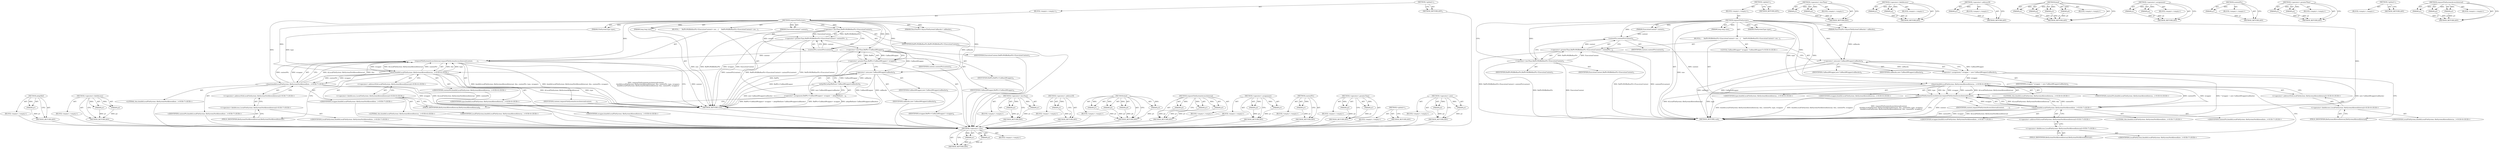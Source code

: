 digraph "requestFileSystemAccessInternal" {
vulnerable_95 [label=<(METHOD,adoptRef)>];
vulnerable_96 [label=<(PARAM,p1)>];
vulnerable_97 [label=<(BLOCK,&lt;empty&gt;,&lt;empty&gt;)>];
vulnerable_98 [label=<(METHOD_RETURN,ANY)>];
vulnerable_121 [label=<(METHOD,&lt;operator&gt;.fieldAccess)>];
vulnerable_122 [label=<(PARAM,p1)>];
vulnerable_123 [label=<(PARAM,p2)>];
vulnerable_124 [label=<(BLOCK,&lt;empty&gt;,&lt;empty&gt;)>];
vulnerable_125 [label=<(METHOD_RETURN,ANY)>];
vulnerable_6 [label=<(METHOD,&lt;global&gt;)<SUB>1</SUB>>];
vulnerable_7 [label=<(BLOCK,&lt;empty&gt;,&lt;empty&gt;)<SUB>1</SUB>>];
vulnerable_8 [label=<(METHOD,requestFileSystem)<SUB>1</SUB>>];
vulnerable_9 [label=<(PARAM,ExecutionContext* context)<SUB>1</SUB>>];
vulnerable_10 [label=<(PARAM,FileSystemType type)<SUB>1</SUB>>];
vulnerable_11 [label=<(PARAM,long long size)<SUB>1</SUB>>];
vulnerable_12 [label=<(PARAM,PassOwnPtr&lt;AsyncFileSystemCallbacks&gt; callbacks)<SUB>1</SUB>>];
vulnerable_13 [label=<(BLOCK,{
     RefPtrWillBeRawPtr&lt;ExecutionContext&gt; con...,{
     RefPtrWillBeRawPtr&lt;ExecutionContext&gt; con...)<SUB>2</SUB>>];
vulnerable_14 [label=<(&lt;operator&gt;.greaterThan,RefPtrWillBeRawPtr&lt;ExecutionContext&gt; contextPtr...)<SUB>3</SUB>>];
vulnerable_15 [label=<(&lt;operator&gt;.lessThan,RefPtrWillBeRawPtr&lt;ExecutionContext)<SUB>3</SUB>>];
vulnerable_16 [label=<(IDENTIFIER,RefPtrWillBeRawPtr,RefPtrWillBeRawPtr&lt;ExecutionContext)<SUB>3</SUB>>];
vulnerable_17 [label=<(IDENTIFIER,ExecutionContext,RefPtrWillBeRawPtr&lt;ExecutionContext)<SUB>3</SUB>>];
vulnerable_18 [label=<(contextPtr,contextPtr(context))<SUB>3</SUB>>];
vulnerable_19 [label=<(IDENTIFIER,context,contextPtr(context))<SUB>3</SUB>>];
vulnerable_20 [label=<(&lt;operator&gt;.assignment,RefPtr&lt;CallbackWrapper&gt; wrapper = adoptRef(new ...)<SUB>4</SUB>>];
vulnerable_21 [label=<(&lt;operator&gt;.greaterThan,RefPtr&lt;CallbackWrapper&gt; wrapper)<SUB>4</SUB>>];
vulnerable_22 [label=<(&lt;operator&gt;.lessThan,RefPtr&lt;CallbackWrapper)<SUB>4</SUB>>];
vulnerable_23 [label=<(IDENTIFIER,RefPtr,RefPtr&lt;CallbackWrapper)<SUB>4</SUB>>];
vulnerable_24 [label=<(IDENTIFIER,CallbackWrapper,RefPtr&lt;CallbackWrapper)<SUB>4</SUB>>];
vulnerable_25 [label=<(IDENTIFIER,wrapper,RefPtr&lt;CallbackWrapper&gt; wrapper)<SUB>4</SUB>>];
vulnerable_26 [label=<(adoptRef,adoptRef(new CallbackWrapper(callbacks)))<SUB>4</SUB>>];
vulnerable_27 [label=<(&lt;operator&gt;.new,new CallbackWrapper(callbacks))<SUB>4</SUB>>];
vulnerable_28 [label=<(IDENTIFIER,CallbackWrapper,new CallbackWrapper(callbacks))<SUB>4</SUB>>];
vulnerable_29 [label=<(IDENTIFIER,callbacks,new CallbackWrapper(callbacks))<SUB>4</SUB>>];
vulnerable_30 [label=<(requestFileSystemAccessInternal,requestFileSystemAccessInternal(context,
      ...)<SUB>5</SUB>>];
vulnerable_31 [label=<(IDENTIFIER,context,requestFileSystemAccessInternal(context,
      ...)<SUB>5</SUB>>];
vulnerable_32 [label="<(bind,bind(&amp;LocalFileSystem::fileSystemAllowedInterna...)<SUB>6</SUB>>"];
vulnerable_33 [label="<(&lt;operator&gt;.addressOf,&amp;LocalFileSystem::fileSystemAllowedInternal)<SUB>6</SUB>>"];
vulnerable_34 [label="<(&lt;operator&gt;.fieldAccess,LocalFileSystem::fileSystemAllowedInternal)<SUB>6</SUB>>"];
vulnerable_35 [label="<(IDENTIFIER,LocalFileSystem,bind(&amp;LocalFileSystem::fileSystemAllowedInterna...)<SUB>6</SUB>>"];
vulnerable_36 [label=<(FIELD_IDENTIFIER,fileSystemAllowedInternal,fileSystemAllowedInternal)<SUB>6</SUB>>];
vulnerable_37 [label="<(LITERAL,this,bind(&amp;LocalFileSystem::fileSystemAllowedInterna...)<SUB>6</SUB>>"];
vulnerable_38 [label="<(IDENTIFIER,contextPtr,bind(&amp;LocalFileSystem::fileSystemAllowedInterna...)<SUB>6</SUB>>"];
vulnerable_39 [label="<(IDENTIFIER,type,bind(&amp;LocalFileSystem::fileSystemAllowedInterna...)<SUB>6</SUB>>"];
vulnerable_40 [label="<(IDENTIFIER,wrapper,bind(&amp;LocalFileSystem::fileSystemAllowedInterna...)<SUB>6</SUB>>"];
vulnerable_41 [label="<(bind,bind(&amp;LocalFileSystem::fileSystemNotAllowedInte...)<SUB>7</SUB>>"];
vulnerable_42 [label="<(&lt;operator&gt;.addressOf,&amp;LocalFileSystem::fileSystemNotAllowedInternal)<SUB>7</SUB>>"];
vulnerable_43 [label="<(&lt;operator&gt;.fieldAccess,LocalFileSystem::fileSystemNotAllowedInternal)<SUB>7</SUB>>"];
vulnerable_44 [label="<(IDENTIFIER,LocalFileSystem,bind(&amp;LocalFileSystem::fileSystemNotAllowedInte...)<SUB>7</SUB>>"];
vulnerable_45 [label=<(FIELD_IDENTIFIER,fileSystemNotAllowedInternal,fileSystemNotAllowedInternal)<SUB>7</SUB>>];
vulnerable_46 [label="<(LITERAL,this,bind(&amp;LocalFileSystem::fileSystemNotAllowedInte...)<SUB>7</SUB>>"];
vulnerable_47 [label="<(IDENTIFIER,contextPtr,bind(&amp;LocalFileSystem::fileSystemNotAllowedInte...)<SUB>7</SUB>>"];
vulnerable_48 [label="<(IDENTIFIER,wrapper,bind(&amp;LocalFileSystem::fileSystemNotAllowedInte...)<SUB>7</SUB>>"];
vulnerable_49 [label=<(METHOD_RETURN,void)<SUB>1</SUB>>];
vulnerable_51 [label=<(METHOD_RETURN,ANY)<SUB>1</SUB>>];
vulnerable_81 [label=<(METHOD,&lt;operator&gt;.lessThan)>];
vulnerable_82 [label=<(PARAM,p1)>];
vulnerable_83 [label=<(PARAM,p2)>];
vulnerable_84 [label=<(BLOCK,&lt;empty&gt;,&lt;empty&gt;)>];
vulnerable_85 [label=<(METHOD_RETURN,ANY)>];
vulnerable_117 [label=<(METHOD,&lt;operator&gt;.addressOf)>];
vulnerable_118 [label=<(PARAM,p1)>];
vulnerable_119 [label=<(BLOCK,&lt;empty&gt;,&lt;empty&gt;)>];
vulnerable_120 [label=<(METHOD_RETURN,ANY)>];
vulnerable_110 [label=<(METHOD,bind)>];
vulnerable_111 [label=<(PARAM,p1)>];
vulnerable_112 [label=<(PARAM,p2)>];
vulnerable_113 [label=<(PARAM,p3)>];
vulnerable_114 [label=<(PARAM,p4)>];
vulnerable_115 [label=<(BLOCK,&lt;empty&gt;,&lt;empty&gt;)>];
vulnerable_116 [label=<(METHOD_RETURN,ANY)>];
vulnerable_104 [label=<(METHOD,requestFileSystemAccessInternal)>];
vulnerable_105 [label=<(PARAM,p1)>];
vulnerable_106 [label=<(PARAM,p2)>];
vulnerable_107 [label=<(PARAM,p3)>];
vulnerable_108 [label=<(BLOCK,&lt;empty&gt;,&lt;empty&gt;)>];
vulnerable_109 [label=<(METHOD_RETURN,ANY)>];
vulnerable_90 [label=<(METHOD,&lt;operator&gt;.assignment)>];
vulnerable_91 [label=<(PARAM,p1)>];
vulnerable_92 [label=<(PARAM,p2)>];
vulnerable_93 [label=<(BLOCK,&lt;empty&gt;,&lt;empty&gt;)>];
vulnerable_94 [label=<(METHOD_RETURN,ANY)>];
vulnerable_86 [label=<(METHOD,contextPtr)>];
vulnerable_87 [label=<(PARAM,p1)>];
vulnerable_88 [label=<(BLOCK,&lt;empty&gt;,&lt;empty&gt;)>];
vulnerable_89 [label=<(METHOD_RETURN,ANY)>];
vulnerable_76 [label=<(METHOD,&lt;operator&gt;.greaterThan)>];
vulnerable_77 [label=<(PARAM,p1)>];
vulnerable_78 [label=<(PARAM,p2)>];
vulnerable_79 [label=<(BLOCK,&lt;empty&gt;,&lt;empty&gt;)>];
vulnerable_80 [label=<(METHOD_RETURN,ANY)>];
vulnerable_70 [label=<(METHOD,&lt;global&gt;)<SUB>1</SUB>>];
vulnerable_71 [label=<(BLOCK,&lt;empty&gt;,&lt;empty&gt;)>];
vulnerable_72 [label=<(METHOD_RETURN,ANY)>];
vulnerable_99 [label=<(METHOD,&lt;operator&gt;.new)>];
vulnerable_100 [label=<(PARAM,p1)>];
vulnerable_101 [label=<(PARAM,p2)>];
vulnerable_102 [label=<(BLOCK,&lt;empty&gt;,&lt;empty&gt;)>];
vulnerable_103 [label=<(METHOD_RETURN,ANY)>];
fixed_93 [label=<(METHOD,&lt;operator&gt;.new)>];
fixed_94 [label=<(PARAM,p1)>];
fixed_95 [label=<(PARAM,p2)>];
fixed_96 [label=<(BLOCK,&lt;empty&gt;,&lt;empty&gt;)>];
fixed_97 [label=<(METHOD_RETURN,ANY)>];
fixed_6 [label=<(METHOD,&lt;global&gt;)<SUB>1</SUB>>];
fixed_7 [label=<(BLOCK,&lt;empty&gt;,&lt;empty&gt;)<SUB>1</SUB>>];
fixed_8 [label=<(METHOD,requestFileSystem)<SUB>1</SUB>>];
fixed_9 [label=<(PARAM,ExecutionContext* context)<SUB>1</SUB>>];
fixed_10 [label=<(PARAM,FileSystemType type)<SUB>1</SUB>>];
fixed_11 [label=<(PARAM,long long size)<SUB>1</SUB>>];
fixed_12 [label=<(PARAM,PassOwnPtr&lt;AsyncFileSystemCallbacks&gt; callbacks)<SUB>1</SUB>>];
fixed_13 [label=<(BLOCK,{
     RefPtrWillBeRawPtr&lt;ExecutionContext&gt; con...,{
     RefPtrWillBeRawPtr&lt;ExecutionContext&gt; con...)<SUB>2</SUB>>];
fixed_14 [label=<(&lt;operator&gt;.greaterThan,RefPtrWillBeRawPtr&lt;ExecutionContext&gt; contextPtr...)<SUB>3</SUB>>];
fixed_15 [label=<(&lt;operator&gt;.lessThan,RefPtrWillBeRawPtr&lt;ExecutionContext)<SUB>3</SUB>>];
fixed_16 [label=<(IDENTIFIER,RefPtrWillBeRawPtr,RefPtrWillBeRawPtr&lt;ExecutionContext)<SUB>3</SUB>>];
fixed_17 [label=<(IDENTIFIER,ExecutionContext,RefPtrWillBeRawPtr&lt;ExecutionContext)<SUB>3</SUB>>];
fixed_18 [label=<(contextPtr,contextPtr(context))<SUB>3</SUB>>];
fixed_19 [label=<(IDENTIFIER,context,contextPtr(context))<SUB>3</SUB>>];
fixed_20 [label="<(LOCAL,CallbackWrapper* wrapper: CallbackWrapper*)<SUB>4</SUB>>"];
fixed_21 [label=<(&lt;operator&gt;.assignment,* wrapper = new CallbackWrapper(callbacks))<SUB>4</SUB>>];
fixed_22 [label=<(IDENTIFIER,wrapper,* wrapper = new CallbackWrapper(callbacks))<SUB>4</SUB>>];
fixed_23 [label=<(&lt;operator&gt;.new,new CallbackWrapper(callbacks))<SUB>4</SUB>>];
fixed_24 [label=<(IDENTIFIER,CallbackWrapper,new CallbackWrapper(callbacks))<SUB>4</SUB>>];
fixed_25 [label=<(IDENTIFIER,callbacks,new CallbackWrapper(callbacks))<SUB>4</SUB>>];
fixed_26 [label=<(requestFileSystemAccessInternal,requestFileSystemAccessInternal(context,
      ...)<SUB>5</SUB>>];
fixed_27 [label=<(IDENTIFIER,context,requestFileSystemAccessInternal(context,
      ...)<SUB>5</SUB>>];
fixed_28 [label="<(bind,bind(&amp;LocalFileSystem::fileSystemAllowedInterna...)<SUB>6</SUB>>"];
fixed_29 [label="<(&lt;operator&gt;.addressOf,&amp;LocalFileSystem::fileSystemAllowedInternal)<SUB>6</SUB>>"];
fixed_30 [label="<(&lt;operator&gt;.fieldAccess,LocalFileSystem::fileSystemAllowedInternal)<SUB>6</SUB>>"];
fixed_31 [label="<(IDENTIFIER,LocalFileSystem,bind(&amp;LocalFileSystem::fileSystemAllowedInterna...)<SUB>6</SUB>>"];
fixed_32 [label=<(FIELD_IDENTIFIER,fileSystemAllowedInternal,fileSystemAllowedInternal)<SUB>6</SUB>>];
fixed_33 [label="<(LITERAL,this,bind(&amp;LocalFileSystem::fileSystemAllowedInterna...)<SUB>6</SUB>>"];
fixed_34 [label="<(IDENTIFIER,contextPtr,bind(&amp;LocalFileSystem::fileSystemAllowedInterna...)<SUB>6</SUB>>"];
fixed_35 [label="<(IDENTIFIER,type,bind(&amp;LocalFileSystem::fileSystemAllowedInterna...)<SUB>6</SUB>>"];
fixed_36 [label="<(IDENTIFIER,wrapper,bind(&amp;LocalFileSystem::fileSystemAllowedInterna...)<SUB>6</SUB>>"];
fixed_37 [label="<(bind,bind(&amp;LocalFileSystem::fileSystemNotAllowedInte...)<SUB>7</SUB>>"];
fixed_38 [label="<(&lt;operator&gt;.addressOf,&amp;LocalFileSystem::fileSystemNotAllowedInternal)<SUB>7</SUB>>"];
fixed_39 [label="<(&lt;operator&gt;.fieldAccess,LocalFileSystem::fileSystemNotAllowedInternal)<SUB>7</SUB>>"];
fixed_40 [label="<(IDENTIFIER,LocalFileSystem,bind(&amp;LocalFileSystem::fileSystemNotAllowedInte...)<SUB>7</SUB>>"];
fixed_41 [label=<(FIELD_IDENTIFIER,fileSystemNotAllowedInternal,fileSystemNotAllowedInternal)<SUB>7</SUB>>];
fixed_42 [label="<(LITERAL,this,bind(&amp;LocalFileSystem::fileSystemNotAllowedInte...)<SUB>7</SUB>>"];
fixed_43 [label="<(IDENTIFIER,contextPtr,bind(&amp;LocalFileSystem::fileSystemNotAllowedInte...)<SUB>7</SUB>>"];
fixed_44 [label="<(IDENTIFIER,wrapper,bind(&amp;LocalFileSystem::fileSystemNotAllowedInte...)<SUB>7</SUB>>"];
fixed_45 [label=<(METHOD_RETURN,void)<SUB>1</SUB>>];
fixed_47 [label=<(METHOD_RETURN,ANY)<SUB>1</SUB>>];
fixed_79 [label=<(METHOD,&lt;operator&gt;.lessThan)>];
fixed_80 [label=<(PARAM,p1)>];
fixed_81 [label=<(PARAM,p2)>];
fixed_82 [label=<(BLOCK,&lt;empty&gt;,&lt;empty&gt;)>];
fixed_83 [label=<(METHOD_RETURN,ANY)>];
fixed_115 [label=<(METHOD,&lt;operator&gt;.fieldAccess)>];
fixed_116 [label=<(PARAM,p1)>];
fixed_117 [label=<(PARAM,p2)>];
fixed_118 [label=<(BLOCK,&lt;empty&gt;,&lt;empty&gt;)>];
fixed_119 [label=<(METHOD_RETURN,ANY)>];
fixed_111 [label=<(METHOD,&lt;operator&gt;.addressOf)>];
fixed_112 [label=<(PARAM,p1)>];
fixed_113 [label=<(BLOCK,&lt;empty&gt;,&lt;empty&gt;)>];
fixed_114 [label=<(METHOD_RETURN,ANY)>];
fixed_104 [label=<(METHOD,bind)>];
fixed_105 [label=<(PARAM,p1)>];
fixed_106 [label=<(PARAM,p2)>];
fixed_107 [label=<(PARAM,p3)>];
fixed_108 [label=<(PARAM,p4)>];
fixed_109 [label=<(BLOCK,&lt;empty&gt;,&lt;empty&gt;)>];
fixed_110 [label=<(METHOD_RETURN,ANY)>];
fixed_88 [label=<(METHOD,&lt;operator&gt;.assignment)>];
fixed_89 [label=<(PARAM,p1)>];
fixed_90 [label=<(PARAM,p2)>];
fixed_91 [label=<(BLOCK,&lt;empty&gt;,&lt;empty&gt;)>];
fixed_92 [label=<(METHOD_RETURN,ANY)>];
fixed_84 [label=<(METHOD,contextPtr)>];
fixed_85 [label=<(PARAM,p1)>];
fixed_86 [label=<(BLOCK,&lt;empty&gt;,&lt;empty&gt;)>];
fixed_87 [label=<(METHOD_RETURN,ANY)>];
fixed_74 [label=<(METHOD,&lt;operator&gt;.greaterThan)>];
fixed_75 [label=<(PARAM,p1)>];
fixed_76 [label=<(PARAM,p2)>];
fixed_77 [label=<(BLOCK,&lt;empty&gt;,&lt;empty&gt;)>];
fixed_78 [label=<(METHOD_RETURN,ANY)>];
fixed_68 [label=<(METHOD,&lt;global&gt;)<SUB>1</SUB>>];
fixed_69 [label=<(BLOCK,&lt;empty&gt;,&lt;empty&gt;)>];
fixed_70 [label=<(METHOD_RETURN,ANY)>];
fixed_98 [label=<(METHOD,requestFileSystemAccessInternal)>];
fixed_99 [label=<(PARAM,p1)>];
fixed_100 [label=<(PARAM,p2)>];
fixed_101 [label=<(PARAM,p3)>];
fixed_102 [label=<(BLOCK,&lt;empty&gt;,&lt;empty&gt;)>];
fixed_103 [label=<(METHOD_RETURN,ANY)>];
vulnerable_95 -> vulnerable_96  [key=0, label="AST: "];
vulnerable_95 -> vulnerable_96  [key=1, label="DDG: "];
vulnerable_95 -> vulnerable_97  [key=0, label="AST: "];
vulnerable_95 -> vulnerable_98  [key=0, label="AST: "];
vulnerable_95 -> vulnerable_98  [key=1, label="CFG: "];
vulnerable_96 -> vulnerable_98  [key=0, label="DDG: p1"];
vulnerable_97 -> fixed_93  [key=0];
vulnerable_98 -> fixed_93  [key=0];
vulnerable_121 -> vulnerable_122  [key=0, label="AST: "];
vulnerable_121 -> vulnerable_122  [key=1, label="DDG: "];
vulnerable_121 -> vulnerable_124  [key=0, label="AST: "];
vulnerable_121 -> vulnerable_123  [key=0, label="AST: "];
vulnerable_121 -> vulnerable_123  [key=1, label="DDG: "];
vulnerable_121 -> vulnerable_125  [key=0, label="AST: "];
vulnerable_121 -> vulnerable_125  [key=1, label="CFG: "];
vulnerable_122 -> vulnerable_125  [key=0, label="DDG: p1"];
vulnerable_123 -> vulnerable_125  [key=0, label="DDG: p2"];
vulnerable_124 -> fixed_93  [key=0];
vulnerable_125 -> fixed_93  [key=0];
vulnerable_6 -> vulnerable_7  [key=0, label="AST: "];
vulnerable_6 -> vulnerable_51  [key=0, label="AST: "];
vulnerable_6 -> vulnerable_51  [key=1, label="CFG: "];
vulnerable_7 -> vulnerable_8  [key=0, label="AST: "];
vulnerable_8 -> vulnerable_9  [key=0, label="AST: "];
vulnerable_8 -> vulnerable_9  [key=1, label="DDG: "];
vulnerable_8 -> vulnerable_10  [key=0, label="AST: "];
vulnerable_8 -> vulnerable_10  [key=1, label="DDG: "];
vulnerable_8 -> vulnerable_11  [key=0, label="AST: "];
vulnerable_8 -> vulnerable_11  [key=1, label="DDG: "];
vulnerable_8 -> vulnerable_12  [key=0, label="AST: "];
vulnerable_8 -> vulnerable_12  [key=1, label="DDG: "];
vulnerable_8 -> vulnerable_13  [key=0, label="AST: "];
vulnerable_8 -> vulnerable_49  [key=0, label="AST: "];
vulnerable_8 -> vulnerable_15  [key=0, label="CFG: "];
vulnerable_8 -> vulnerable_15  [key=1, label="DDG: "];
vulnerable_8 -> vulnerable_30  [key=0, label="DDG: "];
vulnerable_8 -> vulnerable_18  [key=0, label="DDG: "];
vulnerable_8 -> vulnerable_21  [key=0, label="DDG: "];
vulnerable_8 -> vulnerable_32  [key=0, label="DDG: "];
vulnerable_8 -> vulnerable_41  [key=0, label="DDG: "];
vulnerable_8 -> vulnerable_22  [key=0, label="DDG: "];
vulnerable_8 -> vulnerable_27  [key=0, label="DDG: "];
vulnerable_9 -> vulnerable_18  [key=0, label="DDG: context"];
vulnerable_10 -> vulnerable_32  [key=0, label="DDG: type"];
vulnerable_11 -> vulnerable_49  [key=0, label="DDG: size"];
vulnerable_12 -> vulnerable_27  [key=0, label="DDG: callbacks"];
vulnerable_13 -> vulnerable_14  [key=0, label="AST: "];
vulnerable_13 -> vulnerable_20  [key=0, label="AST: "];
vulnerable_13 -> vulnerable_30  [key=0, label="AST: "];
vulnerable_14 -> vulnerable_15  [key=0, label="AST: "];
vulnerable_14 -> vulnerable_18  [key=0, label="AST: "];
vulnerable_14 -> vulnerable_22  [key=0, label="CFG: "];
vulnerable_14 -> vulnerable_49  [key=0, label="DDG: RefPtrWillBeRawPtr&lt;ExecutionContext"];
vulnerable_14 -> vulnerable_49  [key=1, label="DDG: contextPtr(context)"];
vulnerable_14 -> vulnerable_49  [key=2, label="DDG: RefPtrWillBeRawPtr&lt;ExecutionContext&gt; contextPtr(context)"];
vulnerable_15 -> vulnerable_16  [key=0, label="AST: "];
vulnerable_15 -> vulnerable_17  [key=0, label="AST: "];
vulnerable_15 -> vulnerable_18  [key=0, label="CFG: "];
vulnerable_15 -> vulnerable_49  [key=0, label="DDG: RefPtrWillBeRawPtr"];
vulnerable_15 -> vulnerable_49  [key=1, label="DDG: ExecutionContext"];
vulnerable_15 -> vulnerable_14  [key=0, label="DDG: RefPtrWillBeRawPtr"];
vulnerable_15 -> vulnerable_14  [key=1, label="DDG: ExecutionContext"];
vulnerable_16 -> fixed_93  [key=0];
vulnerable_17 -> fixed_93  [key=0];
vulnerable_18 -> vulnerable_19  [key=0, label="AST: "];
vulnerable_18 -> vulnerable_14  [key=0, label="CFG: "];
vulnerable_18 -> vulnerable_14  [key=1, label="DDG: context"];
vulnerable_18 -> vulnerable_30  [key=0, label="DDG: context"];
vulnerable_19 -> fixed_93  [key=0];
vulnerable_20 -> vulnerable_21  [key=0, label="AST: "];
vulnerable_20 -> vulnerable_26  [key=0, label="AST: "];
vulnerable_20 -> vulnerable_36  [key=0, label="CFG: "];
vulnerable_20 -> vulnerable_49  [key=0, label="DDG: RefPtr&lt;CallbackWrapper&gt; wrapper"];
vulnerable_20 -> vulnerable_49  [key=1, label="DDG: adoptRef(new CallbackWrapper(callbacks))"];
vulnerable_20 -> vulnerable_49  [key=2, label="DDG: RefPtr&lt;CallbackWrapper&gt; wrapper = adoptRef(new CallbackWrapper(callbacks))"];
vulnerable_21 -> vulnerable_22  [key=0, label="AST: "];
vulnerable_21 -> vulnerable_25  [key=0, label="AST: "];
vulnerable_21 -> vulnerable_27  [key=0, label="CFG: "];
vulnerable_21 -> vulnerable_49  [key=0, label="DDG: RefPtr&lt;CallbackWrapper"];
vulnerable_21 -> vulnerable_32  [key=0, label="DDG: wrapper"];
vulnerable_22 -> vulnerable_23  [key=0, label="AST: "];
vulnerable_22 -> vulnerable_24  [key=0, label="AST: "];
vulnerable_22 -> vulnerable_21  [key=0, label="CFG: "];
vulnerable_22 -> vulnerable_21  [key=1, label="DDG: RefPtr"];
vulnerable_22 -> vulnerable_21  [key=2, label="DDG: CallbackWrapper"];
vulnerable_22 -> vulnerable_49  [key=0, label="DDG: RefPtr"];
vulnerable_22 -> vulnerable_27  [key=0, label="DDG: CallbackWrapper"];
vulnerable_23 -> fixed_93  [key=0];
vulnerable_24 -> fixed_93  [key=0];
vulnerable_25 -> fixed_93  [key=0];
vulnerable_26 -> vulnerable_27  [key=0, label="AST: "];
vulnerable_26 -> vulnerable_20  [key=0, label="CFG: "];
vulnerable_26 -> vulnerable_20  [key=1, label="DDG: new CallbackWrapper(callbacks)"];
vulnerable_26 -> vulnerable_49  [key=0, label="DDG: new CallbackWrapper(callbacks)"];
vulnerable_27 -> vulnerable_28  [key=0, label="AST: "];
vulnerable_27 -> vulnerable_29  [key=0, label="AST: "];
vulnerable_27 -> vulnerable_26  [key=0, label="CFG: "];
vulnerable_27 -> vulnerable_26  [key=1, label="DDG: CallbackWrapper"];
vulnerable_27 -> vulnerable_26  [key=2, label="DDG: callbacks"];
vulnerable_27 -> vulnerable_49  [key=0, label="DDG: CallbackWrapper"];
vulnerable_27 -> vulnerable_49  [key=1, label="DDG: callbacks"];
vulnerable_28 -> fixed_93  [key=0];
vulnerable_29 -> fixed_93  [key=0];
vulnerable_30 -> vulnerable_31  [key=0, label="AST: "];
vulnerable_30 -> vulnerable_32  [key=0, label="AST: "];
vulnerable_30 -> vulnerable_41  [key=0, label="AST: "];
vulnerable_30 -> vulnerable_49  [key=0, label="CFG: "];
vulnerable_30 -> vulnerable_49  [key=1, label="DDG: context"];
vulnerable_30 -> vulnerable_49  [key=2, label="DDG: bind(&amp;LocalFileSystem::fileSystemAllowedInternal, this, contextPtr, type, wrapper)"];
vulnerable_30 -> vulnerable_49  [key=3, label="DDG: bind(&amp;LocalFileSystem::fileSystemNotAllowedInternal, this, contextPtr, wrapper)"];
vulnerable_30 -> vulnerable_49  [key=4, label="DDG: requestFileSystemAccessInternal(context,
         bind(&amp;LocalFileSystem::fileSystemAllowedInternal, this, contextPtr, type, wrapper),
         bind(&amp;LocalFileSystem::fileSystemNotAllowedInternal, this, contextPtr, wrapper))"];
vulnerable_31 -> fixed_93  [key=0];
vulnerable_32 -> vulnerable_33  [key=0, label="AST: "];
vulnerable_32 -> vulnerable_37  [key=0, label="AST: "];
vulnerable_32 -> vulnerable_38  [key=0, label="AST: "];
vulnerable_32 -> vulnerable_39  [key=0, label="AST: "];
vulnerable_32 -> vulnerable_40  [key=0, label="AST: "];
vulnerable_32 -> vulnerable_45  [key=0, label="CFG: "];
vulnerable_32 -> vulnerable_49  [key=0, label="DDG: &amp;LocalFileSystem::fileSystemAllowedInternal"];
vulnerable_32 -> vulnerable_49  [key=1, label="DDG: type"];
vulnerable_32 -> vulnerable_30  [key=0, label="DDG: this"];
vulnerable_32 -> vulnerable_30  [key=1, label="DDG: type"];
vulnerable_32 -> vulnerable_30  [key=2, label="DDG: wrapper"];
vulnerable_32 -> vulnerable_30  [key=3, label="DDG: &amp;LocalFileSystem::fileSystemAllowedInternal"];
vulnerable_32 -> vulnerable_30  [key=4, label="DDG: contextPtr"];
vulnerable_32 -> vulnerable_41  [key=0, label="DDG: contextPtr"];
vulnerable_32 -> vulnerable_41  [key=1, label="DDG: wrapper"];
vulnerable_33 -> vulnerable_34  [key=0, label="AST: "];
vulnerable_33 -> vulnerable_32  [key=0, label="CFG: "];
vulnerable_34 -> vulnerable_35  [key=0, label="AST: "];
vulnerable_34 -> vulnerable_36  [key=0, label="AST: "];
vulnerable_34 -> vulnerable_33  [key=0, label="CFG: "];
vulnerable_35 -> fixed_93  [key=0];
vulnerable_36 -> vulnerable_34  [key=0, label="CFG: "];
vulnerable_37 -> fixed_93  [key=0];
vulnerable_38 -> fixed_93  [key=0];
vulnerable_39 -> fixed_93  [key=0];
vulnerable_40 -> fixed_93  [key=0];
vulnerable_41 -> vulnerable_42  [key=0, label="AST: "];
vulnerable_41 -> vulnerable_46  [key=0, label="AST: "];
vulnerable_41 -> vulnerable_47  [key=0, label="AST: "];
vulnerable_41 -> vulnerable_48  [key=0, label="AST: "];
vulnerable_41 -> vulnerable_30  [key=0, label="CFG: "];
vulnerable_41 -> vulnerable_30  [key=1, label="DDG: &amp;LocalFileSystem::fileSystemNotAllowedInternal"];
vulnerable_41 -> vulnerable_30  [key=2, label="DDG: this"];
vulnerable_41 -> vulnerable_30  [key=3, label="DDG: contextPtr"];
vulnerable_41 -> vulnerable_30  [key=4, label="DDG: wrapper"];
vulnerable_41 -> vulnerable_49  [key=0, label="DDG: &amp;LocalFileSystem::fileSystemNotAllowedInternal"];
vulnerable_41 -> vulnerable_49  [key=1, label="DDG: contextPtr"];
vulnerable_41 -> vulnerable_49  [key=2, label="DDG: wrapper"];
vulnerable_42 -> vulnerable_43  [key=0, label="AST: "];
vulnerable_42 -> vulnerable_41  [key=0, label="CFG: "];
vulnerable_43 -> vulnerable_44  [key=0, label="AST: "];
vulnerable_43 -> vulnerable_45  [key=0, label="AST: "];
vulnerable_43 -> vulnerable_42  [key=0, label="CFG: "];
vulnerable_44 -> fixed_93  [key=0];
vulnerable_45 -> vulnerable_43  [key=0, label="CFG: "];
vulnerable_46 -> fixed_93  [key=0];
vulnerable_47 -> fixed_93  [key=0];
vulnerable_48 -> fixed_93  [key=0];
vulnerable_49 -> fixed_93  [key=0];
vulnerable_51 -> fixed_93  [key=0];
vulnerable_81 -> vulnerable_82  [key=0, label="AST: "];
vulnerable_81 -> vulnerable_82  [key=1, label="DDG: "];
vulnerable_81 -> vulnerable_84  [key=0, label="AST: "];
vulnerable_81 -> vulnerable_83  [key=0, label="AST: "];
vulnerable_81 -> vulnerable_83  [key=1, label="DDG: "];
vulnerable_81 -> vulnerable_85  [key=0, label="AST: "];
vulnerable_81 -> vulnerable_85  [key=1, label="CFG: "];
vulnerable_82 -> vulnerable_85  [key=0, label="DDG: p1"];
vulnerable_83 -> vulnerable_85  [key=0, label="DDG: p2"];
vulnerable_84 -> fixed_93  [key=0];
vulnerable_85 -> fixed_93  [key=0];
vulnerable_117 -> vulnerable_118  [key=0, label="AST: "];
vulnerable_117 -> vulnerable_118  [key=1, label="DDG: "];
vulnerable_117 -> vulnerable_119  [key=0, label="AST: "];
vulnerable_117 -> vulnerable_120  [key=0, label="AST: "];
vulnerable_117 -> vulnerable_120  [key=1, label="CFG: "];
vulnerable_118 -> vulnerable_120  [key=0, label="DDG: p1"];
vulnerable_119 -> fixed_93  [key=0];
vulnerable_120 -> fixed_93  [key=0];
vulnerable_110 -> vulnerable_111  [key=0, label="AST: "];
vulnerable_110 -> vulnerable_111  [key=1, label="DDG: "];
vulnerable_110 -> vulnerable_115  [key=0, label="AST: "];
vulnerable_110 -> vulnerable_112  [key=0, label="AST: "];
vulnerable_110 -> vulnerable_112  [key=1, label="DDG: "];
vulnerable_110 -> vulnerable_116  [key=0, label="AST: "];
vulnerable_110 -> vulnerable_116  [key=1, label="CFG: "];
vulnerable_110 -> vulnerable_113  [key=0, label="AST: "];
vulnerable_110 -> vulnerable_113  [key=1, label="DDG: "];
vulnerable_110 -> vulnerable_114  [key=0, label="AST: "];
vulnerable_110 -> vulnerable_114  [key=1, label="DDG: "];
vulnerable_111 -> vulnerable_116  [key=0, label="DDG: p1"];
vulnerable_112 -> vulnerable_116  [key=0, label="DDG: p2"];
vulnerable_113 -> vulnerable_116  [key=0, label="DDG: p3"];
vulnerable_114 -> vulnerable_116  [key=0, label="DDG: p4"];
vulnerable_115 -> fixed_93  [key=0];
vulnerable_116 -> fixed_93  [key=0];
vulnerable_104 -> vulnerable_105  [key=0, label="AST: "];
vulnerable_104 -> vulnerable_105  [key=1, label="DDG: "];
vulnerable_104 -> vulnerable_108  [key=0, label="AST: "];
vulnerable_104 -> vulnerable_106  [key=0, label="AST: "];
vulnerable_104 -> vulnerable_106  [key=1, label="DDG: "];
vulnerable_104 -> vulnerable_109  [key=0, label="AST: "];
vulnerable_104 -> vulnerable_109  [key=1, label="CFG: "];
vulnerable_104 -> vulnerable_107  [key=0, label="AST: "];
vulnerable_104 -> vulnerable_107  [key=1, label="DDG: "];
vulnerable_105 -> vulnerable_109  [key=0, label="DDG: p1"];
vulnerable_106 -> vulnerable_109  [key=0, label="DDG: p2"];
vulnerable_107 -> vulnerable_109  [key=0, label="DDG: p3"];
vulnerable_108 -> fixed_93  [key=0];
vulnerable_109 -> fixed_93  [key=0];
vulnerable_90 -> vulnerable_91  [key=0, label="AST: "];
vulnerable_90 -> vulnerable_91  [key=1, label="DDG: "];
vulnerable_90 -> vulnerable_93  [key=0, label="AST: "];
vulnerable_90 -> vulnerable_92  [key=0, label="AST: "];
vulnerable_90 -> vulnerable_92  [key=1, label="DDG: "];
vulnerable_90 -> vulnerable_94  [key=0, label="AST: "];
vulnerable_90 -> vulnerable_94  [key=1, label="CFG: "];
vulnerable_91 -> vulnerable_94  [key=0, label="DDG: p1"];
vulnerable_92 -> vulnerable_94  [key=0, label="DDG: p2"];
vulnerable_93 -> fixed_93  [key=0];
vulnerable_94 -> fixed_93  [key=0];
vulnerable_86 -> vulnerable_87  [key=0, label="AST: "];
vulnerable_86 -> vulnerable_87  [key=1, label="DDG: "];
vulnerable_86 -> vulnerable_88  [key=0, label="AST: "];
vulnerable_86 -> vulnerable_89  [key=0, label="AST: "];
vulnerable_86 -> vulnerable_89  [key=1, label="CFG: "];
vulnerable_87 -> vulnerable_89  [key=0, label="DDG: p1"];
vulnerable_88 -> fixed_93  [key=0];
vulnerable_89 -> fixed_93  [key=0];
vulnerable_76 -> vulnerable_77  [key=0, label="AST: "];
vulnerable_76 -> vulnerable_77  [key=1, label="DDG: "];
vulnerable_76 -> vulnerable_79  [key=0, label="AST: "];
vulnerable_76 -> vulnerable_78  [key=0, label="AST: "];
vulnerable_76 -> vulnerable_78  [key=1, label="DDG: "];
vulnerable_76 -> vulnerable_80  [key=0, label="AST: "];
vulnerable_76 -> vulnerable_80  [key=1, label="CFG: "];
vulnerable_77 -> vulnerable_80  [key=0, label="DDG: p1"];
vulnerable_78 -> vulnerable_80  [key=0, label="DDG: p2"];
vulnerable_79 -> fixed_93  [key=0];
vulnerable_80 -> fixed_93  [key=0];
vulnerable_70 -> vulnerable_71  [key=0, label="AST: "];
vulnerable_70 -> vulnerable_72  [key=0, label="AST: "];
vulnerable_70 -> vulnerable_72  [key=1, label="CFG: "];
vulnerable_71 -> fixed_93  [key=0];
vulnerable_72 -> fixed_93  [key=0];
vulnerable_99 -> vulnerable_100  [key=0, label="AST: "];
vulnerable_99 -> vulnerable_100  [key=1, label="DDG: "];
vulnerable_99 -> vulnerable_102  [key=0, label="AST: "];
vulnerable_99 -> vulnerable_101  [key=0, label="AST: "];
vulnerable_99 -> vulnerable_101  [key=1, label="DDG: "];
vulnerable_99 -> vulnerable_103  [key=0, label="AST: "];
vulnerable_99 -> vulnerable_103  [key=1, label="CFG: "];
vulnerable_100 -> vulnerable_103  [key=0, label="DDG: p1"];
vulnerable_101 -> vulnerable_103  [key=0, label="DDG: p2"];
vulnerable_102 -> fixed_93  [key=0];
vulnerable_103 -> fixed_93  [key=0];
fixed_93 -> fixed_94  [key=0, label="AST: "];
fixed_93 -> fixed_94  [key=1, label="DDG: "];
fixed_93 -> fixed_96  [key=0, label="AST: "];
fixed_93 -> fixed_95  [key=0, label="AST: "];
fixed_93 -> fixed_95  [key=1, label="DDG: "];
fixed_93 -> fixed_97  [key=0, label="AST: "];
fixed_93 -> fixed_97  [key=1, label="CFG: "];
fixed_94 -> fixed_97  [key=0, label="DDG: p1"];
fixed_95 -> fixed_97  [key=0, label="DDG: p2"];
fixed_6 -> fixed_7  [key=0, label="AST: "];
fixed_6 -> fixed_47  [key=0, label="AST: "];
fixed_6 -> fixed_47  [key=1, label="CFG: "];
fixed_7 -> fixed_8  [key=0, label="AST: "];
fixed_8 -> fixed_9  [key=0, label="AST: "];
fixed_8 -> fixed_9  [key=1, label="DDG: "];
fixed_8 -> fixed_10  [key=0, label="AST: "];
fixed_8 -> fixed_10  [key=1, label="DDG: "];
fixed_8 -> fixed_11  [key=0, label="AST: "];
fixed_8 -> fixed_11  [key=1, label="DDG: "];
fixed_8 -> fixed_12  [key=0, label="AST: "];
fixed_8 -> fixed_12  [key=1, label="DDG: "];
fixed_8 -> fixed_13  [key=0, label="AST: "];
fixed_8 -> fixed_45  [key=0, label="AST: "];
fixed_8 -> fixed_15  [key=0, label="CFG: "];
fixed_8 -> fixed_15  [key=1, label="DDG: "];
fixed_8 -> fixed_26  [key=0, label="DDG: "];
fixed_8 -> fixed_18  [key=0, label="DDG: "];
fixed_8 -> fixed_23  [key=0, label="DDG: "];
fixed_8 -> fixed_28  [key=0, label="DDG: "];
fixed_8 -> fixed_37  [key=0, label="DDG: "];
fixed_9 -> fixed_18  [key=0, label="DDG: context"];
fixed_10 -> fixed_28  [key=0, label="DDG: type"];
fixed_11 -> fixed_45  [key=0, label="DDG: size"];
fixed_12 -> fixed_23  [key=0, label="DDG: callbacks"];
fixed_13 -> fixed_14  [key=0, label="AST: "];
fixed_13 -> fixed_20  [key=0, label="AST: "];
fixed_13 -> fixed_21  [key=0, label="AST: "];
fixed_13 -> fixed_26  [key=0, label="AST: "];
fixed_14 -> fixed_15  [key=0, label="AST: "];
fixed_14 -> fixed_18  [key=0, label="AST: "];
fixed_14 -> fixed_23  [key=0, label="CFG: "];
fixed_14 -> fixed_45  [key=0, label="DDG: RefPtrWillBeRawPtr&lt;ExecutionContext"];
fixed_14 -> fixed_45  [key=1, label="DDG: contextPtr(context)"];
fixed_14 -> fixed_45  [key=2, label="DDG: RefPtrWillBeRawPtr&lt;ExecutionContext&gt; contextPtr(context)"];
fixed_15 -> fixed_16  [key=0, label="AST: "];
fixed_15 -> fixed_17  [key=0, label="AST: "];
fixed_15 -> fixed_18  [key=0, label="CFG: "];
fixed_15 -> fixed_45  [key=0, label="DDG: RefPtrWillBeRawPtr"];
fixed_15 -> fixed_45  [key=1, label="DDG: ExecutionContext"];
fixed_15 -> fixed_14  [key=0, label="DDG: RefPtrWillBeRawPtr"];
fixed_15 -> fixed_14  [key=1, label="DDG: ExecutionContext"];
fixed_18 -> fixed_19  [key=0, label="AST: "];
fixed_18 -> fixed_14  [key=0, label="CFG: "];
fixed_18 -> fixed_14  [key=1, label="DDG: context"];
fixed_18 -> fixed_26  [key=0, label="DDG: context"];
fixed_21 -> fixed_22  [key=0, label="AST: "];
fixed_21 -> fixed_23  [key=0, label="AST: "];
fixed_21 -> fixed_32  [key=0, label="CFG: "];
fixed_21 -> fixed_45  [key=0, label="DDG: new CallbackWrapper(callbacks)"];
fixed_21 -> fixed_45  [key=1, label="DDG: * wrapper = new CallbackWrapper(callbacks)"];
fixed_21 -> fixed_28  [key=0, label="DDG: wrapper"];
fixed_23 -> fixed_24  [key=0, label="AST: "];
fixed_23 -> fixed_25  [key=0, label="AST: "];
fixed_23 -> fixed_21  [key=0, label="CFG: "];
fixed_23 -> fixed_21  [key=1, label="DDG: CallbackWrapper"];
fixed_23 -> fixed_21  [key=2, label="DDG: callbacks"];
fixed_23 -> fixed_45  [key=0, label="DDG: callbacks"];
fixed_23 -> fixed_45  [key=1, label="DDG: CallbackWrapper"];
fixed_26 -> fixed_27  [key=0, label="AST: "];
fixed_26 -> fixed_28  [key=0, label="AST: "];
fixed_26 -> fixed_37  [key=0, label="AST: "];
fixed_26 -> fixed_45  [key=0, label="CFG: "];
fixed_26 -> fixed_45  [key=1, label="DDG: context"];
fixed_26 -> fixed_45  [key=2, label="DDG: bind(&amp;LocalFileSystem::fileSystemAllowedInternal, this, contextPtr, type, wrapper)"];
fixed_26 -> fixed_45  [key=3, label="DDG: bind(&amp;LocalFileSystem::fileSystemNotAllowedInternal, this, contextPtr, wrapper)"];
fixed_26 -> fixed_45  [key=4, label="DDG: requestFileSystemAccessInternal(context,
         bind(&amp;LocalFileSystem::fileSystemAllowedInternal, this, contextPtr, type, wrapper),
         bind(&amp;LocalFileSystem::fileSystemNotAllowedInternal, this, contextPtr, wrapper))"];
fixed_28 -> fixed_29  [key=0, label="AST: "];
fixed_28 -> fixed_33  [key=0, label="AST: "];
fixed_28 -> fixed_34  [key=0, label="AST: "];
fixed_28 -> fixed_35  [key=0, label="AST: "];
fixed_28 -> fixed_36  [key=0, label="AST: "];
fixed_28 -> fixed_41  [key=0, label="CFG: "];
fixed_28 -> fixed_45  [key=0, label="DDG: &amp;LocalFileSystem::fileSystemAllowedInternal"];
fixed_28 -> fixed_45  [key=1, label="DDG: type"];
fixed_28 -> fixed_26  [key=0, label="DDG: type"];
fixed_28 -> fixed_26  [key=1, label="DDG: this"];
fixed_28 -> fixed_26  [key=2, label="DDG: wrapper"];
fixed_28 -> fixed_26  [key=3, label="DDG: contextPtr"];
fixed_28 -> fixed_26  [key=4, label="DDG: &amp;LocalFileSystem::fileSystemAllowedInternal"];
fixed_28 -> fixed_37  [key=0, label="DDG: contextPtr"];
fixed_28 -> fixed_37  [key=1, label="DDG: wrapper"];
fixed_29 -> fixed_30  [key=0, label="AST: "];
fixed_29 -> fixed_28  [key=0, label="CFG: "];
fixed_30 -> fixed_31  [key=0, label="AST: "];
fixed_30 -> fixed_32  [key=0, label="AST: "];
fixed_30 -> fixed_29  [key=0, label="CFG: "];
fixed_32 -> fixed_30  [key=0, label="CFG: "];
fixed_37 -> fixed_38  [key=0, label="AST: "];
fixed_37 -> fixed_42  [key=0, label="AST: "];
fixed_37 -> fixed_43  [key=0, label="AST: "];
fixed_37 -> fixed_44  [key=0, label="AST: "];
fixed_37 -> fixed_26  [key=0, label="CFG: "];
fixed_37 -> fixed_26  [key=1, label="DDG: &amp;LocalFileSystem::fileSystemNotAllowedInternal"];
fixed_37 -> fixed_26  [key=2, label="DDG: this"];
fixed_37 -> fixed_26  [key=3, label="DDG: contextPtr"];
fixed_37 -> fixed_26  [key=4, label="DDG: wrapper"];
fixed_37 -> fixed_45  [key=0, label="DDG: &amp;LocalFileSystem::fileSystemNotAllowedInternal"];
fixed_37 -> fixed_45  [key=1, label="DDG: contextPtr"];
fixed_37 -> fixed_45  [key=2, label="DDG: wrapper"];
fixed_38 -> fixed_39  [key=0, label="AST: "];
fixed_38 -> fixed_37  [key=0, label="CFG: "];
fixed_39 -> fixed_40  [key=0, label="AST: "];
fixed_39 -> fixed_41  [key=0, label="AST: "];
fixed_39 -> fixed_38  [key=0, label="CFG: "];
fixed_41 -> fixed_39  [key=0, label="CFG: "];
fixed_79 -> fixed_80  [key=0, label="AST: "];
fixed_79 -> fixed_80  [key=1, label="DDG: "];
fixed_79 -> fixed_82  [key=0, label="AST: "];
fixed_79 -> fixed_81  [key=0, label="AST: "];
fixed_79 -> fixed_81  [key=1, label="DDG: "];
fixed_79 -> fixed_83  [key=0, label="AST: "];
fixed_79 -> fixed_83  [key=1, label="CFG: "];
fixed_80 -> fixed_83  [key=0, label="DDG: p1"];
fixed_81 -> fixed_83  [key=0, label="DDG: p2"];
fixed_115 -> fixed_116  [key=0, label="AST: "];
fixed_115 -> fixed_116  [key=1, label="DDG: "];
fixed_115 -> fixed_118  [key=0, label="AST: "];
fixed_115 -> fixed_117  [key=0, label="AST: "];
fixed_115 -> fixed_117  [key=1, label="DDG: "];
fixed_115 -> fixed_119  [key=0, label="AST: "];
fixed_115 -> fixed_119  [key=1, label="CFG: "];
fixed_116 -> fixed_119  [key=0, label="DDG: p1"];
fixed_117 -> fixed_119  [key=0, label="DDG: p2"];
fixed_111 -> fixed_112  [key=0, label="AST: "];
fixed_111 -> fixed_112  [key=1, label="DDG: "];
fixed_111 -> fixed_113  [key=0, label="AST: "];
fixed_111 -> fixed_114  [key=0, label="AST: "];
fixed_111 -> fixed_114  [key=1, label="CFG: "];
fixed_112 -> fixed_114  [key=0, label="DDG: p1"];
fixed_104 -> fixed_105  [key=0, label="AST: "];
fixed_104 -> fixed_105  [key=1, label="DDG: "];
fixed_104 -> fixed_109  [key=0, label="AST: "];
fixed_104 -> fixed_106  [key=0, label="AST: "];
fixed_104 -> fixed_106  [key=1, label="DDG: "];
fixed_104 -> fixed_110  [key=0, label="AST: "];
fixed_104 -> fixed_110  [key=1, label="CFG: "];
fixed_104 -> fixed_107  [key=0, label="AST: "];
fixed_104 -> fixed_107  [key=1, label="DDG: "];
fixed_104 -> fixed_108  [key=0, label="AST: "];
fixed_104 -> fixed_108  [key=1, label="DDG: "];
fixed_105 -> fixed_110  [key=0, label="DDG: p1"];
fixed_106 -> fixed_110  [key=0, label="DDG: p2"];
fixed_107 -> fixed_110  [key=0, label="DDG: p3"];
fixed_108 -> fixed_110  [key=0, label="DDG: p4"];
fixed_88 -> fixed_89  [key=0, label="AST: "];
fixed_88 -> fixed_89  [key=1, label="DDG: "];
fixed_88 -> fixed_91  [key=0, label="AST: "];
fixed_88 -> fixed_90  [key=0, label="AST: "];
fixed_88 -> fixed_90  [key=1, label="DDG: "];
fixed_88 -> fixed_92  [key=0, label="AST: "];
fixed_88 -> fixed_92  [key=1, label="CFG: "];
fixed_89 -> fixed_92  [key=0, label="DDG: p1"];
fixed_90 -> fixed_92  [key=0, label="DDG: p2"];
fixed_84 -> fixed_85  [key=0, label="AST: "];
fixed_84 -> fixed_85  [key=1, label="DDG: "];
fixed_84 -> fixed_86  [key=0, label="AST: "];
fixed_84 -> fixed_87  [key=0, label="AST: "];
fixed_84 -> fixed_87  [key=1, label="CFG: "];
fixed_85 -> fixed_87  [key=0, label="DDG: p1"];
fixed_74 -> fixed_75  [key=0, label="AST: "];
fixed_74 -> fixed_75  [key=1, label="DDG: "];
fixed_74 -> fixed_77  [key=0, label="AST: "];
fixed_74 -> fixed_76  [key=0, label="AST: "];
fixed_74 -> fixed_76  [key=1, label="DDG: "];
fixed_74 -> fixed_78  [key=0, label="AST: "];
fixed_74 -> fixed_78  [key=1, label="CFG: "];
fixed_75 -> fixed_78  [key=0, label="DDG: p1"];
fixed_76 -> fixed_78  [key=0, label="DDG: p2"];
fixed_68 -> fixed_69  [key=0, label="AST: "];
fixed_68 -> fixed_70  [key=0, label="AST: "];
fixed_68 -> fixed_70  [key=1, label="CFG: "];
fixed_98 -> fixed_99  [key=0, label="AST: "];
fixed_98 -> fixed_99  [key=1, label="DDG: "];
fixed_98 -> fixed_102  [key=0, label="AST: "];
fixed_98 -> fixed_100  [key=0, label="AST: "];
fixed_98 -> fixed_100  [key=1, label="DDG: "];
fixed_98 -> fixed_103  [key=0, label="AST: "];
fixed_98 -> fixed_103  [key=1, label="CFG: "];
fixed_98 -> fixed_101  [key=0, label="AST: "];
fixed_98 -> fixed_101  [key=1, label="DDG: "];
fixed_99 -> fixed_103  [key=0, label="DDG: p1"];
fixed_100 -> fixed_103  [key=0, label="DDG: p2"];
fixed_101 -> fixed_103  [key=0, label="DDG: p3"];
}
